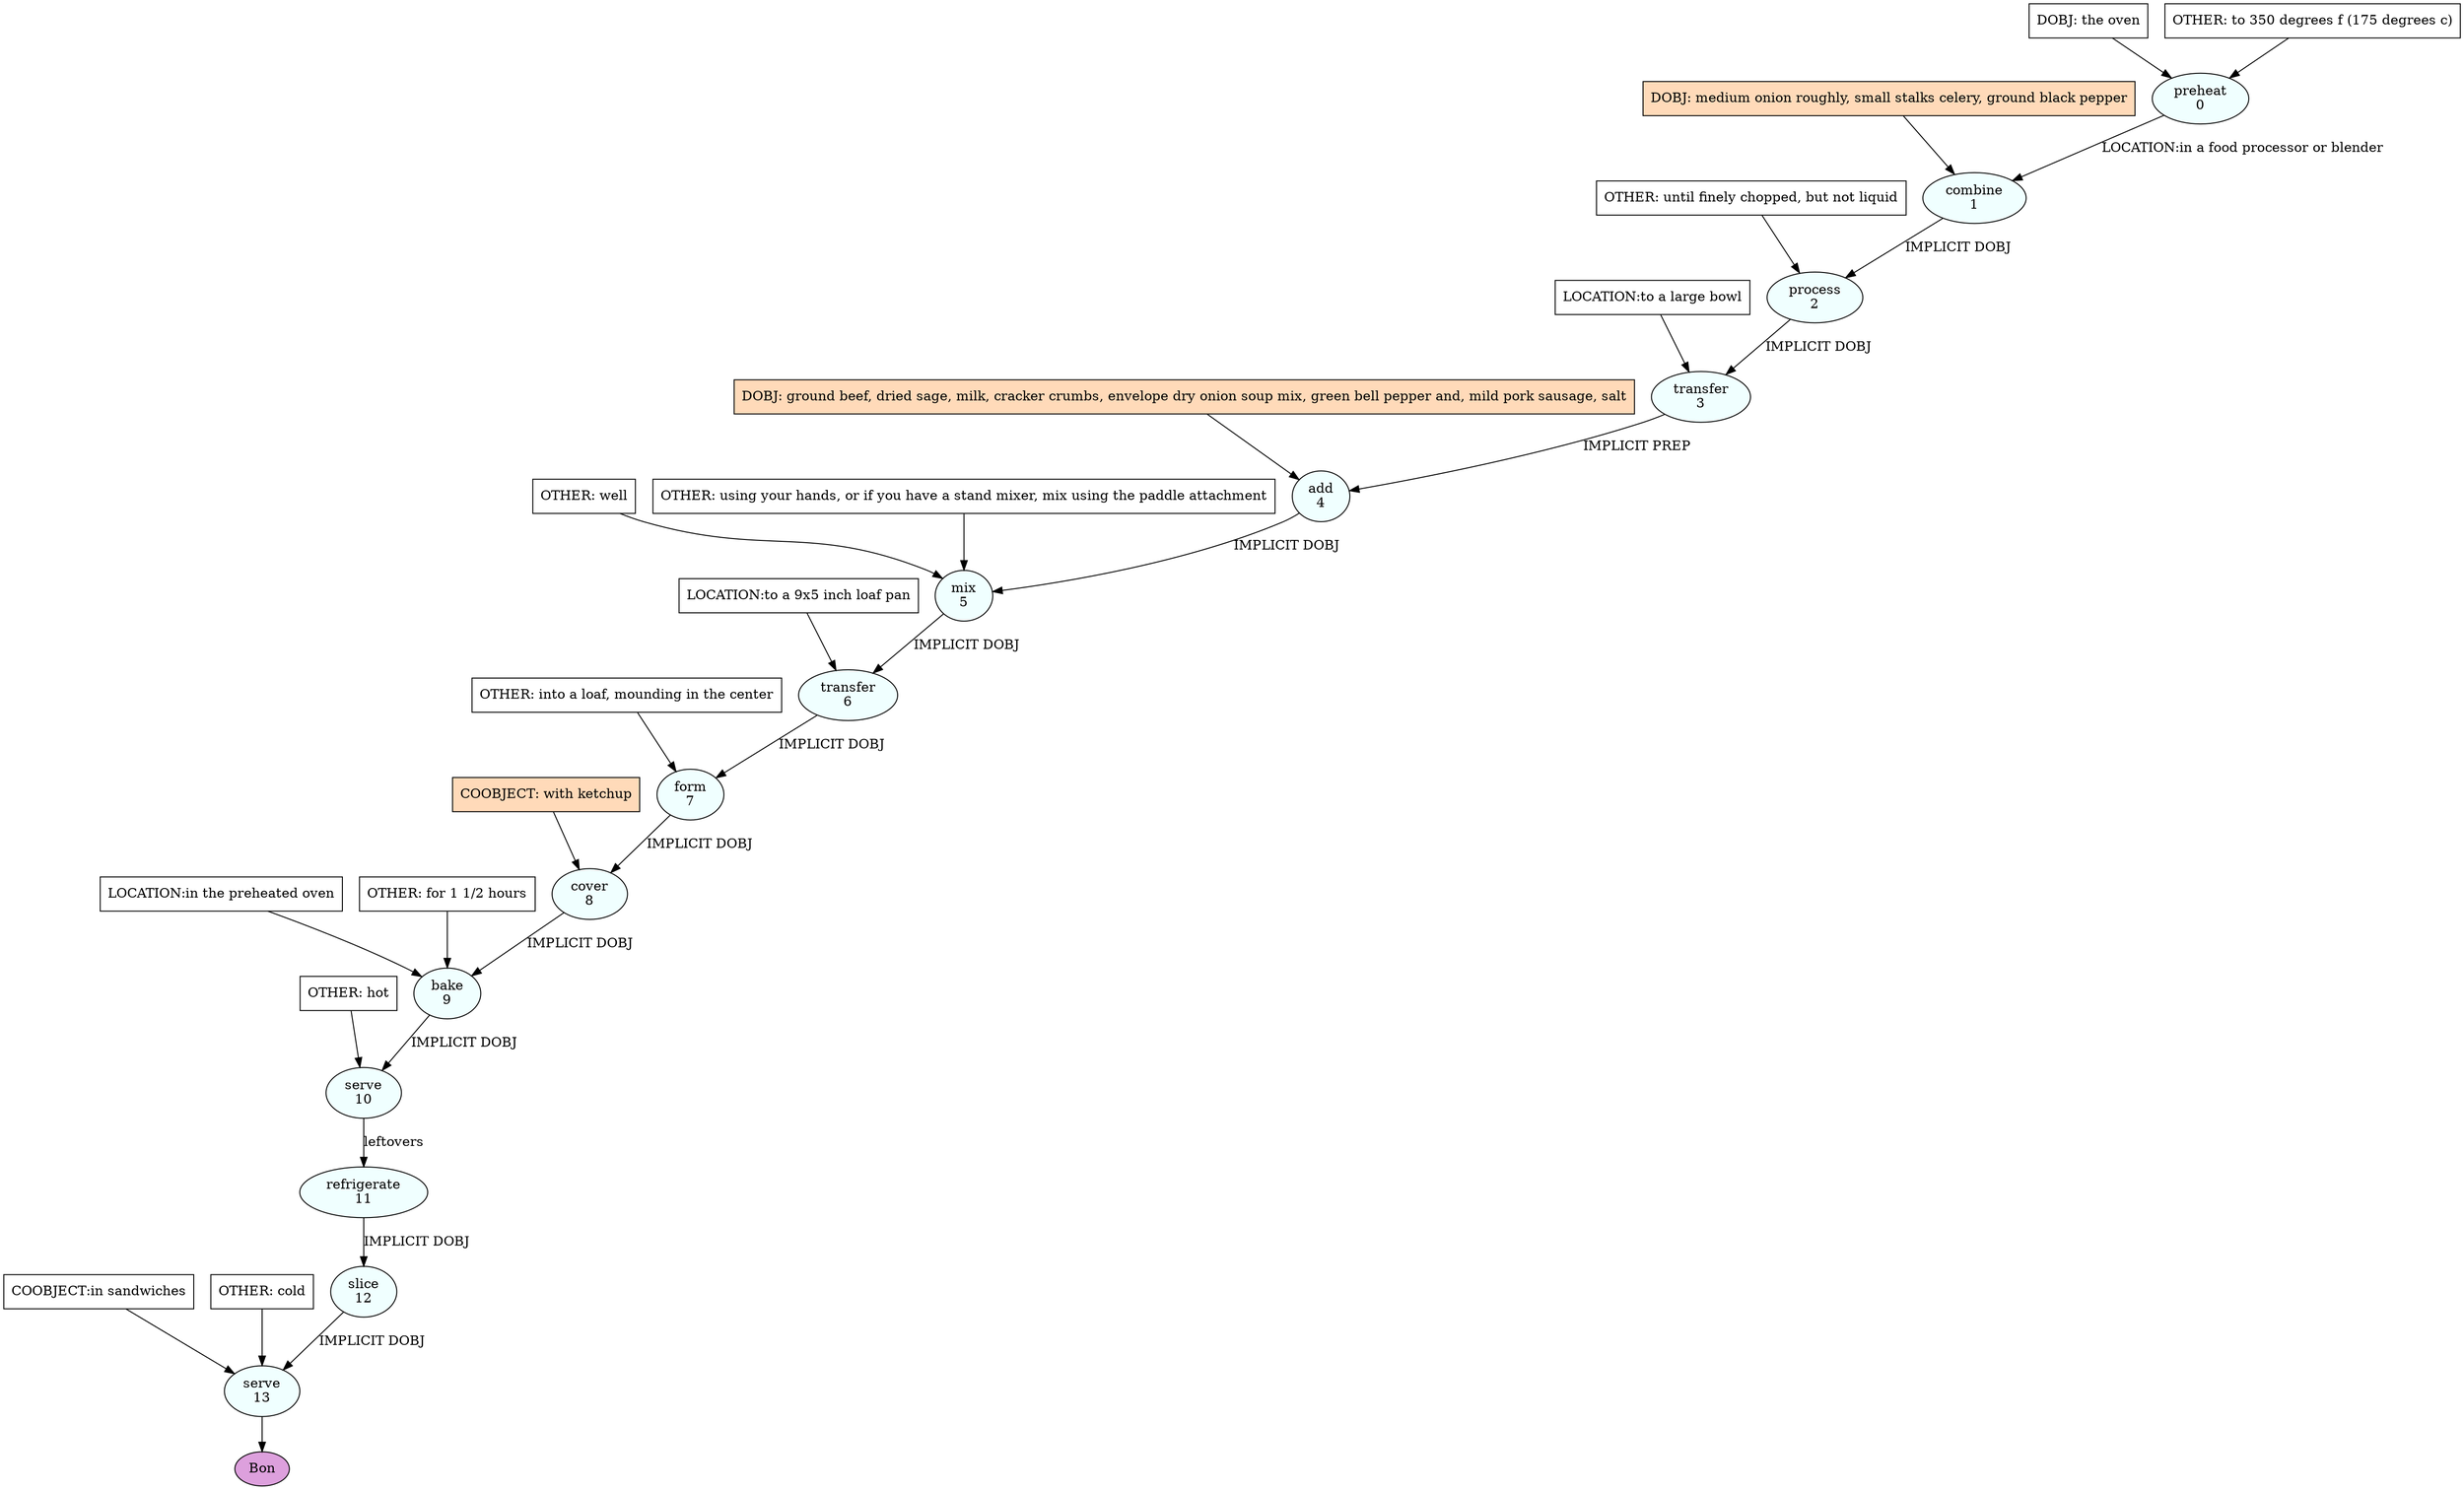 digraph recipe {
E0[label="preheat
0", shape=oval, style=filled, fillcolor=azure]
E1[label="combine
1", shape=oval, style=filled, fillcolor=azure]
E2[label="process
2", shape=oval, style=filled, fillcolor=azure]
E3[label="transfer
3", shape=oval, style=filled, fillcolor=azure]
E4[label="add
4", shape=oval, style=filled, fillcolor=azure]
E5[label="mix
5", shape=oval, style=filled, fillcolor=azure]
E6[label="transfer
6", shape=oval, style=filled, fillcolor=azure]
E7[label="form
7", shape=oval, style=filled, fillcolor=azure]
E8[label="cover
8", shape=oval, style=filled, fillcolor=azure]
E9[label="bake
9", shape=oval, style=filled, fillcolor=azure]
E10[label="serve
10", shape=oval, style=filled, fillcolor=azure]
E11[label="refrigerate
11", shape=oval, style=filled, fillcolor=azure]
E12[label="slice
12", shape=oval, style=filled, fillcolor=azure]
E13[label="serve
13", shape=oval, style=filled, fillcolor=azure]
D0[label="DOBJ: the oven", shape=box, style=filled, fillcolor=white]
D0 -> E0
O0_0[label="OTHER: to 350 degrees f (175 degrees c)", shape=box, style=filled, fillcolor=white]
O0_0 -> E0
D1_ing[label="DOBJ: medium onion roughly, small stalks celery, ground black pepper", shape=box, style=filled, fillcolor=peachpuff]
D1_ing -> E1
E0 -> E1 [label="LOCATION:in a food processor or blender"]
E1 -> E2 [label="IMPLICIT DOBJ"]
O2_0_0[label="OTHER: until finely chopped, but not liquid", shape=box, style=filled, fillcolor=white]
O2_0_0 -> E2
E2 -> E3 [label="IMPLICIT DOBJ"]
P3_0_0[label="LOCATION:to a large bowl", shape=box, style=filled, fillcolor=white]
P3_0_0 -> E3
D4_ing[label="DOBJ: ground beef, dried sage, milk, cracker crumbs, envelope dry onion soup mix, green bell pepper and, mild pork sausage, salt", shape=box, style=filled, fillcolor=peachpuff]
D4_ing -> E4
E3 -> E4 [label="IMPLICIT PREP"]
E4 -> E5 [label="IMPLICIT DOBJ"]
O5_0_0[label="OTHER: well", shape=box, style=filled, fillcolor=white]
O5_0_0 -> E5
O5_1_0[label="OTHER: using your hands, or if you have a stand mixer, mix using the paddle attachment", shape=box, style=filled, fillcolor=white]
O5_1_0 -> E5
E5 -> E6 [label="IMPLICIT DOBJ"]
P6_0_0[label="LOCATION:to a 9x5 inch loaf pan", shape=box, style=filled, fillcolor=white]
P6_0_0 -> E6
E6 -> E7 [label="IMPLICIT DOBJ"]
O7_0_0[label="OTHER: into a loaf, mounding in the center", shape=box, style=filled, fillcolor=white]
O7_0_0 -> E7
E7 -> E8 [label="IMPLICIT DOBJ"]
P8_0_ing[label="COOBJECT: with ketchup", shape=box, style=filled, fillcolor=peachpuff]
P8_0_ing -> E8
E8 -> E9 [label="IMPLICIT DOBJ"]
P9_0_0[label="LOCATION:in the preheated oven", shape=box, style=filled, fillcolor=white]
P9_0_0 -> E9
O9_0_0[label="OTHER: for 1 1/2 hours", shape=box, style=filled, fillcolor=white]
O9_0_0 -> E9
E9 -> E10 [label="IMPLICIT DOBJ"]
O10_0_0[label="OTHER: hot", shape=box, style=filled, fillcolor=white]
O10_0_0 -> E10
E10 -> E11 [label="leftovers"]
E11 -> E12 [label="IMPLICIT DOBJ"]
E12 -> E13 [label="IMPLICIT DOBJ"]
P13_0_0[label="COOBJECT:in sandwiches", shape=box, style=filled, fillcolor=white]
P13_0_0 -> E13
O13_0_0[label="OTHER: cold", shape=box, style=filled, fillcolor=white]
O13_0_0 -> E13
EOR[label="Bon", shape=oval, style=filled, fillcolor=plum]
E13 -> EOR
}
